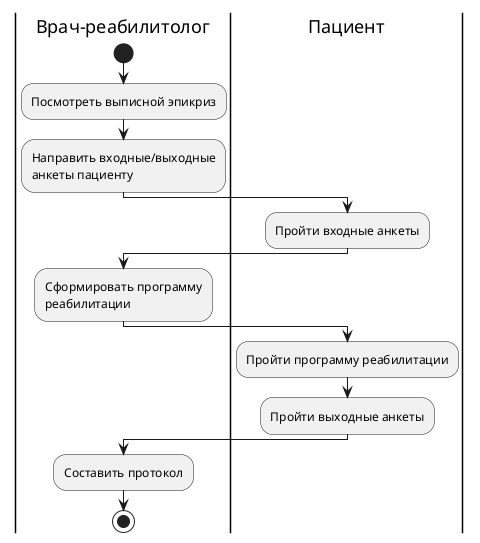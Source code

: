@startuml
'https://plantuml.com/activity-diagram-beta

|Врач-реабилитолог|
start
:Посмотреть выписной эпикриз;
:Направить входные/выходные\nанкеты пациенту;
|Пациент|
:Пройти входные анкеты;
|Врач-реабилитолог|
:Сформировать программу\nреабилитации;
|Пациент|
:Пройти программу реабилитации;
:Пройти выходные анкеты;
|Врач-реабилитолог|
:Составить протокол;
stop

@enduml
